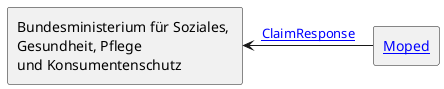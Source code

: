 @startuml BMSGPK
rectangle "[[index.html Moped]]" as Moped

rectangle "Bundesministerium für Soziales, \nGesundheit, Pflege \nund Konsumentenschutz" as BMSGPK


Moped -l--> BMSGPK : "[[StructureDefinition-MOPEDClaimResponse.html ClaimResponse]]"

@enduml